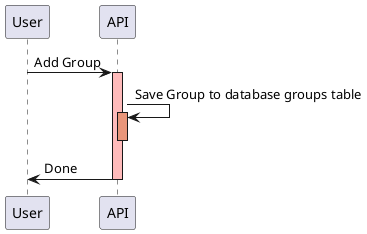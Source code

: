 @startuml
participant User

User -> API: Add Group
activate API #FFBBBB

API -> API: Save Group to database groups table
activate API #DarkSalmon

deactivate API
API -> User: Done
deactivate API
@enduml
